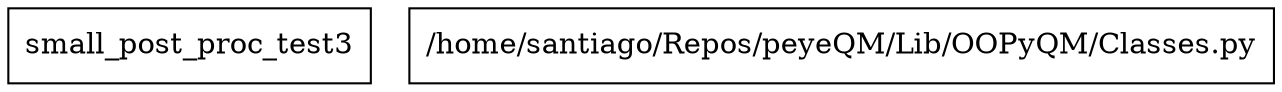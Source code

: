 digraph "packages_No_Name" {
charset="utf-8"
rankdir=BT
"3" [shape="box", label="small_post_proc_test3"];
"4" [shape="box", label="/home/santiago/Repos/peyeQM/Lib/OOPyQM/Classes.py"];
}
